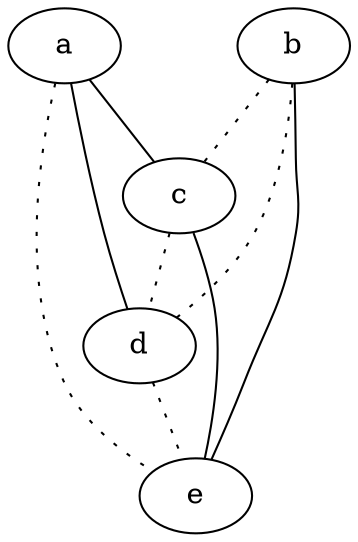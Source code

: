 graph {
a -- c;
a -- d;
a -- e [style=dotted];
b -- c [style=dotted];
b -- d [style=dotted];
b -- e;
c -- d [style=dotted];
c -- e;
d -- e [style=dotted];
}

